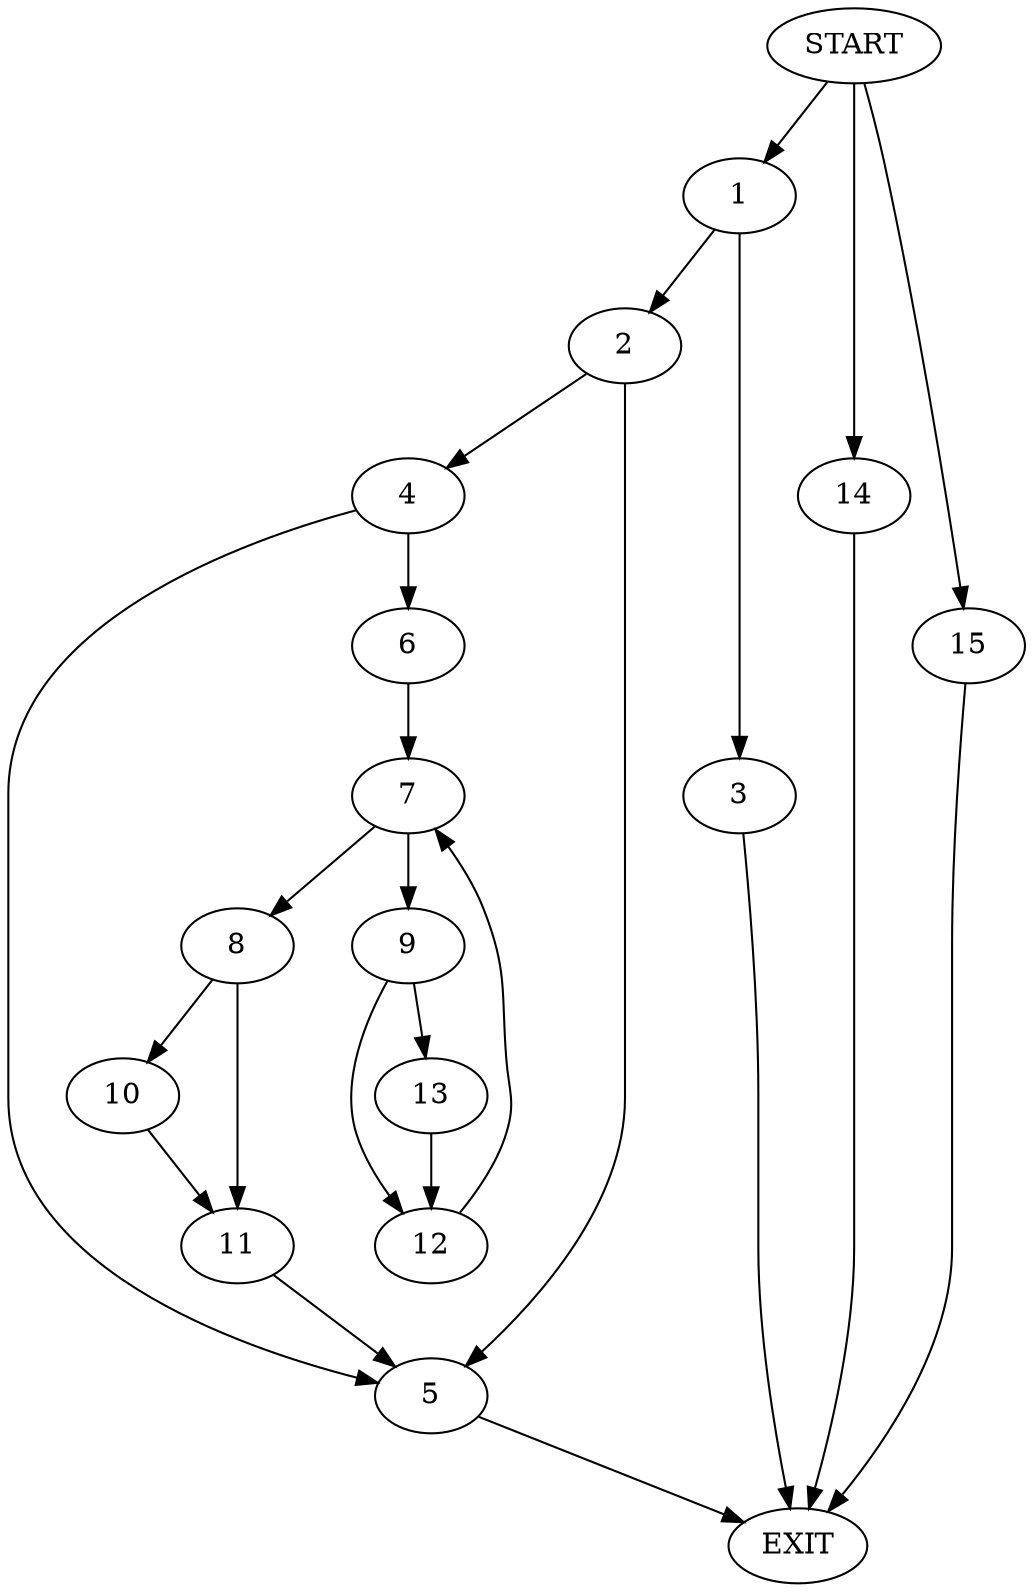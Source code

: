 digraph {
0 [label="START"]
16 [label="EXIT"]
0 -> 1
1 -> 2
1 -> 3
3 -> 16
2 -> 4
2 -> 5
5 -> 16
4 -> 6
4 -> 5
6 -> 7
7 -> 8
7 -> 9
8 -> 10
8 -> 11
9 -> 12
9 -> 13
12 -> 7
13 -> 12
10 -> 11
11 -> 5
0 -> 14
14 -> 16
0 -> 15
15 -> 16
}
